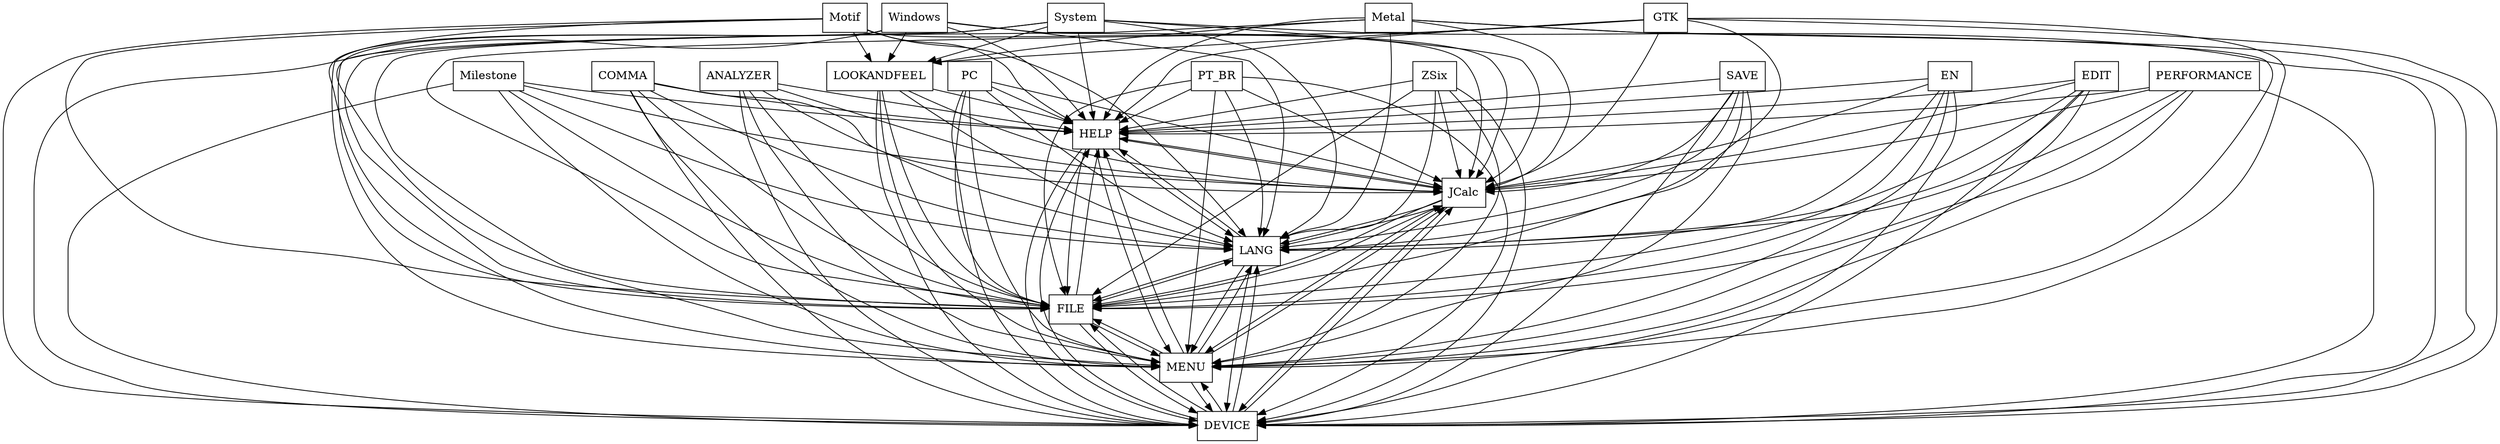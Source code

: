 digraph{
graph [rankdir=TB];
node [shape=box];
edge [arrowhead=normal];
0[label="HELP",]
1[label="ANALYZER",]
2[label="EDIT",]
3[label="GTK",]
4[label="COMMA",]
5[label="LOOKANDFEEL",]
6[label="PERFORMANCE",]
7[label="JCalc",]
8[label="Motif",]
9[label="Windows",]
10[label="DEVICE",]
11[label="MENU",]
12[label="Milestone",]
13[label="EN",]
14[label="SAVE",]
15[label="Metal",]
16[label="PT_BR",]
17[label="ZSix",]
18[label="FILE",]
19[label="System",]
20[label="LANG",]
21[label="PC",]
0->7[label="",]
0->10[label="",]
0->11[label="",]
0->18[label="",]
0->20[label="",]
1->0[label="",]
1->7[label="",]
1->10[label="",]
1->11[label="",]
1->18[label="",]
1->20[label="",]
2->0[label="",]
2->7[label="",]
2->10[label="",]
2->11[label="",]
2->18[label="",]
2->20[label="",]
3->0[label="",]
3->5[label="",]
3->7[label="",]
3->10[label="",]
3->11[label="",]
3->18[label="",]
3->20[label="",]
4->0[label="",]
4->7[label="",]
4->10[label="",]
4->11[label="",]
4->18[label="",]
4->20[label="",]
5->0[label="",]
5->7[label="",]
5->10[label="",]
5->11[label="",]
5->18[label="",]
5->20[label="",]
6->0[label="",]
6->7[label="",]
6->10[label="",]
6->11[label="",]
6->18[label="",]
6->20[label="",]
7->0[label="",]
7->10[label="",]
7->11[label="",]
7->18[label="",]
7->20[label="",]
8->0[label="",]
8->5[label="",]
8->7[label="",]
8->10[label="",]
8->11[label="",]
8->18[label="",]
8->20[label="",]
9->0[label="",]
9->5[label="",]
9->7[label="",]
9->10[label="",]
9->11[label="",]
9->18[label="",]
9->20[label="",]
10->0[label="",]
10->7[label="",]
10->11[label="",]
10->18[label="",]
10->20[label="",]
11->0[label="",]
11->7[label="",]
11->10[label="",]
11->18[label="",]
11->20[label="",]
12->0[label="",]
12->7[label="",]
12->10[label="",]
12->11[label="",]
12->18[label="",]
12->20[label="",]
13->0[label="",]
13->7[label="",]
13->10[label="",]
13->11[label="",]
13->18[label="",]
13->20[label="",]
14->0[label="",]
14->7[label="",]
14->10[label="",]
14->11[label="",]
14->18[label="",]
14->20[label="",]
15->0[label="",]
15->5[label="",]
15->7[label="",]
15->10[label="",]
15->11[label="",]
15->18[label="",]
15->20[label="",]
16->0[label="",]
16->7[label="",]
16->10[label="",]
16->11[label="",]
16->18[label="",]
16->20[label="",]
17->0[label="",]
17->7[label="",]
17->10[label="",]
17->11[label="",]
17->18[label="",]
17->20[label="",]
18->0[label="",]
18->7[label="",]
18->10[label="",]
18->11[label="",]
18->20[label="",]
19->0[label="",]
19->5[label="",]
19->7[label="",]
19->10[label="",]
19->11[label="",]
19->18[label="",]
19->20[label="",]
20->0[label="",]
20->7[label="",]
20->10[label="",]
20->11[label="",]
20->18[label="",]
21->0[label="",]
21->7[label="",]
21->10[label="",]
21->11[label="",]
21->18[label="",]
21->20[label="",]
}

